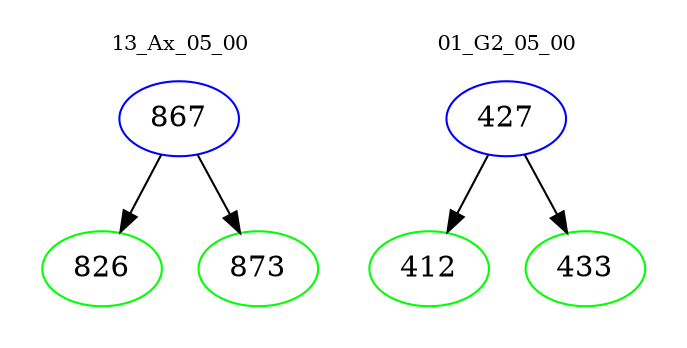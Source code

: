 digraph{
subgraph cluster_0 {
color = white
label = "13_Ax_05_00";
fontsize=10;
T0_867 [label="867", color="blue"]
T0_867 -> T0_826 [color="black"]
T0_826 [label="826", color="green"]
T0_867 -> T0_873 [color="black"]
T0_873 [label="873", color="green"]
}
subgraph cluster_1 {
color = white
label = "01_G2_05_00";
fontsize=10;
T1_427 [label="427", color="blue"]
T1_427 -> T1_412 [color="black"]
T1_412 [label="412", color="green"]
T1_427 -> T1_433 [color="black"]
T1_433 [label="433", color="green"]
}
}
